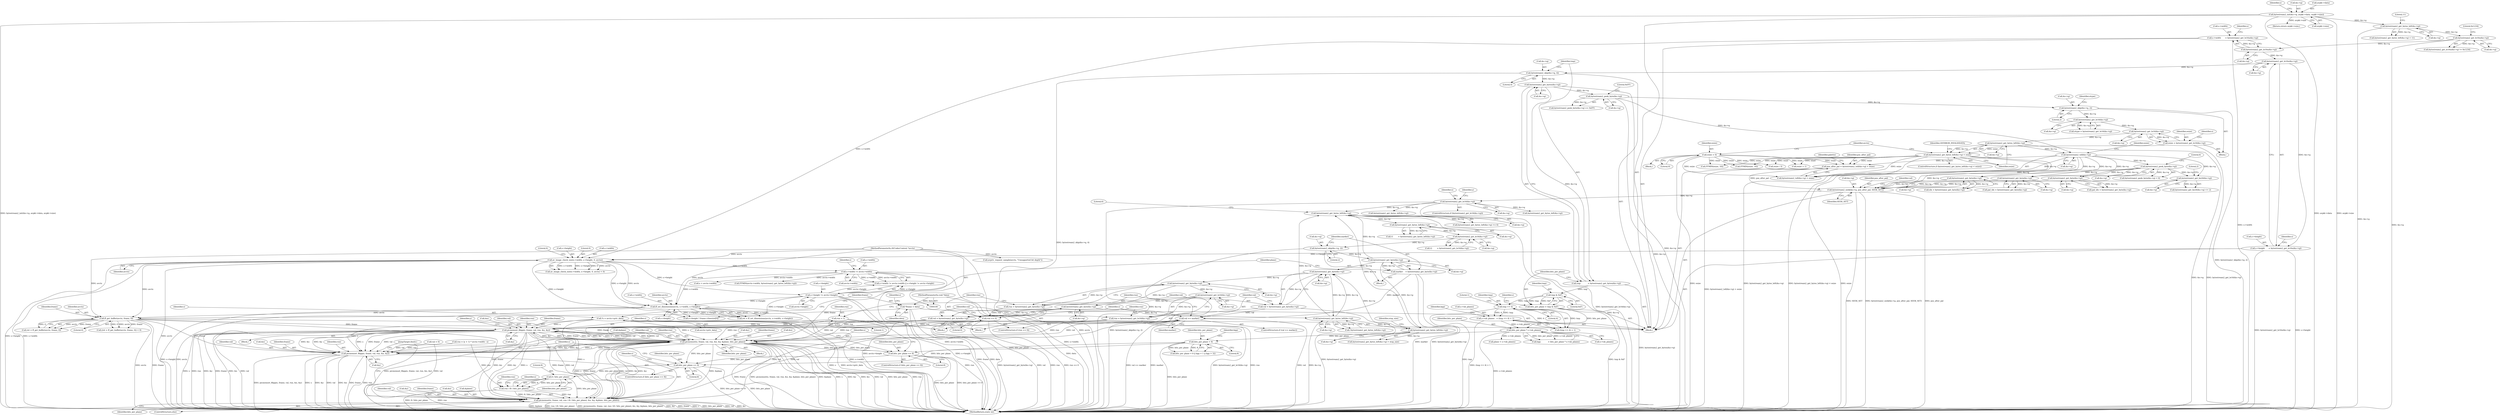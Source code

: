 digraph "0_FFmpeg_8c2ea3030af7b40a3c4275696fb5c76cdb80950a@API" {
"1000792" [label="(Call,picmemset_8bpp(s, frame, val, run, &x, &y))"];
"1000107" [label="(Call,*s = avctx->priv_data)"];
"1000808" [label="(Call,picmemset(s, frame, val, run, &x, &y, &plane, bits_per_plane))"];
"1000792" [label="(Call,picmemset_8bpp(s, frame, val, run, &x, &y))"];
"1000348" [label="(Call,ff_get_buffer(avctx, frame, 0))"];
"1000330" [label="(Call,ff_set_dimensions(avctx, s->width, s->height))"];
"1000298" [label="(Call,av_image_check_size(s->width, s->height, 0, avctx))"];
"1000161" [label="(Call,s->width       = bytestream2_get_le16u(&s->g))"];
"1000165" [label="(Call,bytestream2_get_le16u(&s->g))"];
"1000153" [label="(Call,bytestream2_get_le16u(&s->g))"];
"1000143" [label="(Call,bytestream2_get_bytes_left(&s->g))"];
"1000130" [label="(Call,bytestream2_init(&s->g, avpkt->data, avpkt->size))"];
"1000170" [label="(Call,s->height      = bytestream2_get_le16u(&s->g))"];
"1000174" [label="(Call,bytestream2_get_le16u(&s->g))"];
"1000101" [label="(MethodParameterIn,AVCodecContext *avctx)"];
"1000313" [label="(Call,s->width != avctx->width)"];
"1000320" [label="(Call,s->height != avctx->height)"];
"1000113" [label="(Call,*frame = data)"];
"1000102" [label="(MethodParameterIn,void *data)"];
"1000750" [label="(Call,val == marker)"];
"1000742" [label="(Call,val = bytestream2_get_byte(&s->g))"];
"1000744" [label="(Call,bytestream2_get_byte(&s->g))"];
"1000781" [label="(Call,bytestream2_get_bytes_left(&s->g))"];
"1000774" [label="(Call,bytestream2_get_byte(&s->g))"];
"1000756" [label="(Call,bytestream2_get_byte(&s->g))"];
"1000767" [label="(Call,bytestream2_get_le16(&s->g))"];
"1000718" [label="(Call,bytestream2_get_byte(&s->g))"];
"1000710" [label="(Call,bytestream2_skip(&s->g, 2))"];
"1000698" [label="(Call,bytestream2_get_le16(&s->g))"];
"1000691" [label="(Call,bytestream2_get_bytes_left(&s->g))"];
"1000678" [label="(Call,bytestream2_get_bytes_left(&s->g))"];
"1000664" [label="(Call,bytestream2_get_le16(&s->g))"];
"1000646" [label="(Call,bytestream2_seek(&s->g, pos_after_pal, SEEK_SET))"];
"1000471" [label="(Call,bytestream2_get_byte(&s->g))"];
"1000409" [label="(Call,bytestream2_peek_byte(&s->g))"];
"1000384" [label="(Call,bytestream2_tell(&s->g))"];
"1000274" [label="(Call,bytestream2_get_bytes_left(&s->g))"];
"1000267" [label="(Call,bytestream2_get_le16(&s->g))"];
"1000260" [label="(Call,bytestream2_get_le16(&s->g))"];
"1000252" [label="(Call,bytestream2_skip(&s->g, 2))"];
"1000234" [label="(Call,bytestream2_peek_byte(&s->g))"];
"1000187" [label="(Call,bytestream2_get_byteu(&s->g))"];
"1000179" [label="(Call,bytestream2_skip(&s->g, 4))"];
"1000419" [label="(Call,bytestream2_get_byte(&s->g))"];
"1000555" [label="(Call,bytestream2_get_be24(&s->g))"];
"1000509" [label="(Call,bytestream2_get_byte(&s->g))"];
"1000381" [label="(Call,pos_after_pal = bytestream2_tell(&s->g) + esize)"];
"1000288" [label="(Call,esize = 0)"];
"1000273" [label="(Call,bytestream2_get_bytes_left(&s->g) < esize)"];
"1000265" [label="(Call,esize = bytestream2_get_le16(&s->g))"];
"1000731" [label="(Call,bytestream2_get_bytes_left(&s->g))"];
"1000716" [label="(Call,marker    = bytestream2_get_byte(&s->g))"];
"1000772" [label="(Call,val = bytestream2_get_byte(&s->g))"];
"1000739" [label="(Call,run = 1)"];
"1000765" [label="(Call,run = bytestream2_get_le16(&s->g))"];
"1000762" [label="(Call,run == 0)"];
"1000754" [label="(Call,run = bytestream2_get_byte(&s->g))"];
"1000788" [label="(Call,bits_per_plane == 8)"];
"1000215" [label="(Call,bits_per_plane > 8)"];
"1000208" [label="(Call,bits_per_plane * s->nb_planes)"];
"1000192" [label="(Call,bits_per_plane = tmp & 0xF)"];
"1000194" [label="(Call,tmp & 0xF)"];
"1000185" [label="(Call,tmp            = bytestream2_get_byteu(&s->g))"];
"1000197" [label="(Call,s->nb_planes   = (tmp >> 4) + 1)"];
"1000202" [label="(Call,tmp >> 4)"];
"1000840" [label="(Call,bits_per_plane == 8)"];
"1000859" [label="(Call,8 / bits_per_plane)"];
"1000857" [label="(Call,run / (8 / bits_per_plane))"];
"1000853" [label="(Call,picmemset(s, frame, val, run / (8 / bits_per_plane), &x, &y, &plane, bits_per_plane))"];
"1000843" [label="(Call,picmemset_8bpp(s, frame, val, run, &x, &y))"];
"1000679" [label="(Call,&s->g)"];
"1000146" [label="(Identifier,s)"];
"1000784" [label="(Identifier,s)"];
"1000652" [label="(Identifier,SEEK_SET)"];
"1000868" [label="(Identifier,bits_per_plane)"];
"1000752" [label="(Identifier,marker)"];
"1000743" [label="(Identifier,val)"];
"1000332" [label="(Call,s->width)"];
"1000417" [label="(Call,idx = bytestream2_get_byte(&s->g))"];
"1000927" [label="(Return,return avpkt->size;)"];
"1000207" [label="(Identifier,bpp)"];
"1000689" [label="(Call,t1        = bytestream2_get_bytes_left(&s->g))"];
"1000193" [label="(Identifier,bits_per_plane)"];
"1000186" [label="(Identifier,tmp)"];
"1000751" [label="(Identifier,val)"];
"1000335" [label="(Call,s->height)"];
"1000265" [label="(Call,esize = bytestream2_get_le16(&s->g))"];
"1000839" [label="(ControlStructure,if (bits_per_plane == 8))"];
"1000419" [label="(Call,bytestream2_get_byte(&s->g))"];
"1000170" [label="(Call,s->height      = bytestream2_get_le16u(&s->g))"];
"1000647" [label="(Call,&s->g)"];
"1000330" [label="(Call,ff_set_dimensions(avctx, s->width, s->height))"];
"1000234" [label="(Call,bytestream2_peek_byte(&s->g))"];
"1000258" [label="(Call,etype = bytestream2_get_le16(&s->g))"];
"1000861" [label="(Identifier,bits_per_plane)"];
"1000382" [label="(Identifier,pos_after_pal)"];
"1000764" [label="(Literal,0)"];
"1000860" [label="(Literal,8)"];
"1000756" [label="(Call,bytestream2_get_byte(&s->g))"];
"1000346" [label="(Call,ret = ff_get_buffer(avctx, frame, 0))"];
"1000166" [label="(Call,&s->g)"];
"1000331" [label="(Identifier,avctx)"];
"1000854" [label="(Identifier,s)"];
"1000757" [label="(Call,&s->g)"];
"1000420" [label="(Call,&s->g)"];
"1000797" [label="(Call,&x)"];
"1000194" [label="(Call,tmp & 0xF)"];
"1000821" [label="(Call,x < avctx->width)"];
"1000410" [label="(Call,&s->g)"];
"1000281" [label="(Identifier,AVERROR_INVALIDDATA)"];
"1000736" [label="(Identifier,stop_size)"];
"1000856" [label="(Identifier,val)"];
"1000848" [label="(Call,&x)"];
"1000782" [label="(Call,&s->g)"];
"1000362" [label="(Call,s->height * frame->linesize[0])"];
"1000188" [label="(Call,&s->g)"];
"1000158" [label="(Literal,0x1234)"];
"1000651" [label="(Identifier,pos_after_pal)"];
"1000753" [label="(Block,)"];
"1000351" [label="(Literal,0)"];
"1000102" [label="(MethodParameterIn,void *data)"];
"1000718" [label="(Call,bytestream2_get_byte(&s->g))"];
"1000790" [label="(Literal,8)"];
"1000819" [label="(Identifier,bits_per_plane)"];
"1000664" [label="(Call,bytestream2_get_le16(&s->g))"];
"1000719" [label="(Call,&s->g)"];
"1000179" [label="(Call,bytestream2_skip(&s->g, 4))"];
"1000251" [label="(Block,)"];
"1000741" [label="(Literal,1)"];
"1000853" [label="(Call,picmemset(s, frame, val, run / (8 / bits_per_plane), &x, &y, &plane, bits_per_plane))"];
"1000279" [label="(Identifier,esize)"];
"1000739" [label="(Call,run = 1)"];
"1000260" [label="(Call,bytestream2_get_le16(&s->g))"];
"1000154" [label="(Call,&s->g)"];
"1000133" [label="(Identifier,s)"];
"1000654" [label="(Identifier,val)"];
"1000202" [label="(Call,tmp >> 4)"];
"1000201" [label="(Call,(tmp >> 4) + 1)"];
"1000493" [label="(Call,FFMIN(esize, 16))"];
"1000715" [label="(Literal,2)"];
"1000789" [label="(Identifier,bits_per_plane)"];
"1000130" [label="(Call,bytestream2_init(&s->g, avpkt->data, avpkt->size))"];
"1000560" [label="(Literal,2)"];
"1000554" [label="(Call,bytestream2_get_be24(&s->g) << 2)"];
"1000283" [label="(Block,)"];
"1000192" [label="(Call,bits_per_plane = tmp & 0xF)"];
"1000472" [label="(Call,&s->g)"];
"1000277" [label="(Identifier,s)"];
"1000455" [label="(Call,FFMIN(esize, 16))"];
"1000683" [label="(Literal,6)"];
"1000322" [label="(Identifier,s)"];
"1000864" [label="(Call,&y)"];
"1000767" [label="(Call,bytestream2_get_le16(&s->g))"];
"1000859" [label="(Call,8 / bits_per_plane)"];
"1000671" [label="(Identifier,x)"];
"1000773" [label="(Identifier,val)"];
"1000383" [label="(Call,bytestream2_tell(&s->g) + esize)"];
"1000780" [label="(Call,!bytestream2_get_bytes_left(&s->g))"];
"1000175" [label="(Call,&s->g)"];
"1000761" [label="(ControlStructure,if (run == 0))"];
"1000745" [label="(Call,&s->g)"];
"1000206" [label="(Call,bpp            = bits_per_plane * s->nb_planes)"];
"1000305" [label="(Literal,0)"];
"1000852" [label="(ControlStructure,else)"];
"1000750" [label="(Call,val == marker)"];
"1000754" [label="(Call,run = bytestream2_get_byte(&s->g))"];
"1000646" [label="(Call,bytestream2_seek(&s->g, pos_after_pal, SEEK_SET))"];
"1000215" [label="(Call,bits_per_plane > 8)"];
"1000226" [label="(Call,avpriv_request_sample(avctx, \"Unsupported bit depth\"))"];
"1000813" [label="(Call,&x)"];
"1000840" [label="(Call,bits_per_plane == 8)"];
"1000775" [label="(Call,&s->g)"];
"1000273" [label="(Call,bytestream2_get_bytes_left(&s->g) < esize)"];
"1000261" [label="(Call,&s->g)"];
"1000297" [label="(Call,av_image_check_size(s->width, s->height, 0, avctx) < 0)"];
"1000844" [label="(Identifier,s)"];
"1000828" [label="(Call,run = (y + 1) * avctx->width - x)"];
"1000692" [label="(Call,&s->g)"];
"1000793" [label="(Identifier,s)"];
"1000312" [label="(Call,s->width != avctx->width || s->height != avctx->height)"];
"1000253" [label="(Call,&s->g)"];
"1000536" [label="(Call,esize / 3)"];
"1000138" [label="(Call,avpkt->size)"];
"1000252" [label="(Call,bytestream2_skip(&s->g, 2))"];
"1000795" [label="(Identifier,val)"];
"1000108" [label="(Identifier,s)"];
"1000196" [label="(Literal,0xF)"];
"1000109" [label="(Call,avctx->priv_data)"];
"1000677" [label="(Call,bytestream2_get_bytes_left(&s->g) >= 6)"];
"1000877" [label="(Call,bytestream2_get_bytes_left(&s->g))"];
"1000809" [label="(Identifier,s)"];
"1000711" [label="(Call,&s->g)"];
"1000349" [label="(Identifier,avctx)"];
"1000153" [label="(Call,bytestream2_get_le16u(&s->g))"];
"1000874" [label="(Identifier,y)"];
"1000107" [label="(Call,*s = avctx->priv_data)"];
"1000210" [label="(Call,s->nb_planes)"];
"1000182" [label="(Identifier,s)"];
"1000290" [label="(Literal,0)"];
"1000187" [label="(Call,bytestream2_get_byteu(&s->g))"];
"1000768" [label="(Call,&s->g)"];
"1000105" [label="(Block,)"];
"1000731" [label="(Call,bytestream2_get_bytes_left(&s->g))"];
"1000113" [label="(Call,*frame = data)"];
"1000469" [label="(Call,pal_idx = bytestream2_get_byte(&s->g))"];
"1000131" [label="(Call,&s->g)"];
"1000414" [label="(Literal,6)"];
"1000302" [label="(Call,s->height)"];
"1000172" [label="(Identifier,s)"];
"1000185" [label="(Call,tmp            = bytestream2_get_byteu(&s->g))"];
"1000165" [label="(Call,bytestream2_get_le16u(&s->g))"];
"1000665" [label="(Call,&s->g)"];
"1000555" [label="(Call,bytestream2_get_be24(&s->g))"];
"1000209" [label="(Identifier,bits_per_plane)"];
"1000842" [label="(Literal,8)"];
"1000796" [label="(Identifier,run)"];
"1000161" [label="(Call,s->width       = bytestream2_get_le16u(&s->g))"];
"1000235" [label="(Call,&s->g)"];
"1000730" [label="(Call,bytestream2_get_bytes_left(&s->g) > stop_size)"];
"1000350" [label="(Identifier,frame)"];
"1000257" [label="(Literal,2)"];
"1000684" [label="(Block,)"];
"1000850" [label="(Call,&y)"];
"1000763" [label="(Identifier,run)"];
"1000817" [label="(Call,&plane)"];
"1000199" [label="(Identifier,s)"];
"1000408" [label="(Call,bytestream2_peek_byte(&s->g) < 6)"];
"1000907" [label="(Call,bytestream2_get_bytes_left(&s->g))"];
"1000858" [label="(Identifier,run)"];
"1000204" [label="(Literal,4)"];
"1000841" [label="(Identifier,bits_per_plane)"];
"1000144" [label="(Call,&s->g)"];
"1000162" [label="(Call,s->width)"];
"1000737" [label="(Block,)"];
"1000143" [label="(Call,bytestream2_get_bytes_left(&s->g))"];
"1000845" [label="(Identifier,frame)"];
"1000381" [label="(Call,pos_after_pal = bytestream2_tell(&s->g) + esize)"];
"1000293" [label="(Identifier,avctx)"];
"1000509" [label="(Call,bytestream2_get_byte(&s->g))"];
"1000507" [label="(Call,pal_idx = bytestream2_get_byte(&s->g))"];
"1000855" [label="(Identifier,frame)"];
"1000184" [label="(Literal,4)"];
"1000862" [label="(Call,&x)"];
"1000214" [label="(Call,bits_per_plane > 8 || bpp < 1 || bpp > 32)"];
"1000772" [label="(Call,val = bytestream2_get_byte(&s->g))"];
"1000903" [label="(Call,FFMIN(avctx->width, bytestream2_get_bytes_left(&s->g)))"];
"1000195" [label="(Identifier,tmp)"];
"1000314" [label="(Call,s->width)"];
"1000174" [label="(Call,bytestream2_get_le16u(&s->g))"];
"1000765" [label="(Call,run = bytestream2_get_le16(&s->g))"];
"1000740" [label="(Identifier,run)"];
"1000208" [label="(Call,bits_per_plane * s->nb_planes)"];
"1000843" [label="(Call,picmemset_8bpp(s, frame, val, run, &x, &y))"];
"1000324" [label="(Call,avctx->height)"];
"1000725" [label="(Call,plane < s->nb_planes)"];
"1000857" [label="(Call,run / (8 / bits_per_plane))"];
"1000710" [label="(Call,bytestream2_skip(&s->g, 2))"];
"1000267" [label="(Call,bytestream2_get_le16(&s->g))"];
"1000847" [label="(Identifier,run)"];
"1000799" [label="(Call,&y)"];
"1000298" [label="(Call,av_image_check_size(s->width, s->height, 0, avctx))"];
"1000171" [label="(Call,s->height)"];
"1000792" [label="(Call,picmemset_8bpp(s, frame, val, run, &x, &y))"];
"1000274" [label="(Call,bytestream2_get_bytes_left(&s->g))"];
"1000101" [label="(MethodParameterIn,AVCodecContext *avctx)"];
"1000716" [label="(Call,marker    = bytestream2_get_byte(&s->g))"];
"1000239" [label="(Literal,0xFF)"];
"1000272" [label="(ControlStructure,if (bytestream2_get_bytes_left(&s->g) < esize))"];
"1000216" [label="(Identifier,bits_per_plane)"];
"1000744" [label="(Call,bytestream2_get_byte(&s->g))"];
"1000755" [label="(Identifier,run)"];
"1000313" [label="(Call,s->width != avctx->width)"];
"1000811" [label="(Identifier,val)"];
"1000808" [label="(Call,picmemset(s, frame, val, run, &x, &y, &plane, bits_per_plane))"];
"1000266" [label="(Identifier,esize)"];
"1000699" [label="(Call,&s->g)"];
"1000749" [label="(ControlStructure,if (val == marker))"];
"1000389" [label="(Identifier,esize)"];
"1000268" [label="(Call,&s->g)"];
"1000863" [label="(Identifier,x)"];
"1000203" [label="(Identifier,tmp)"];
"1000922" [label="(JumpTarget,finish:)"];
"1000698" [label="(Call,bytestream2_get_le16(&s->g))"];
"1000142" [label="(Call,bytestream2_get_bytes_left(&s->g) < 11)"];
"1000317" [label="(Call,avctx->width)"];
"1000762" [label="(Call,run == 0)"];
"1000812" [label="(Identifier,run)"];
"1000348" [label="(Call,ff_get_buffer(avctx, frame, 0))"];
"1000794" [label="(Identifier,frame)"];
"1000115" [label="(Identifier,data)"];
"1000233" [label="(Call,bytestream2_peek_byte(&s->g) == 0xFF)"];
"1000510" [label="(Call,&s->g)"];
"1000787" [label="(ControlStructure,if (bits_per_plane == 8))"];
"1000846" [label="(Identifier,val)"];
"1000803" [label="(Identifier,y)"];
"1000320" [label="(Call,s->height != avctx->height)"];
"1000691" [label="(Call,bytestream2_get_bytes_left(&s->g))"];
"1000306" [label="(Identifier,avctx)"];
"1000197" [label="(Call,s->nb_planes   = (tmp >> 4) + 1)"];
"1000781" [label="(Call,bytestream2_get_bytes_left(&s->g))"];
"1000385" [label="(Call,&s->g)"];
"1000152" [label="(Call,bytestream2_get_le16u(&s->g) != 0x1234)"];
"1000114" [label="(Identifier,frame)"];
"1000275" [label="(Call,&s->g)"];
"1000299" [label="(Call,s->width)"];
"1000391" [label="(Identifier,palette)"];
"1000180" [label="(Call,&s->g)"];
"1000288" [label="(Call,esize = 0)"];
"1000205" [label="(Literal,1)"];
"1000321" [label="(Call,s->height)"];
"1000742" [label="(Call,val = bytestream2_get_byte(&s->g))"];
"1000148" [label="(Literal,11)"];
"1000663" [label="(ControlStructure,if (bytestream2_get_le16(&s->g)))"];
"1000198" [label="(Call,s->nb_planes)"];
"1000135" [label="(Call,avpkt->data)"];
"1000384" [label="(Call,bytestream2_tell(&s->g))"];
"1000289" [label="(Identifier,esize)"];
"1000405" [label="(Call,esize > 1)"];
"1000653" [label="(Call,val = 0)"];
"1000220" [label="(Identifier,bpp)"];
"1000259" [label="(Identifier,etype)"];
"1000815" [label="(Call,&y)"];
"1000717" [label="(Identifier,marker)"];
"1000866" [label="(Call,&plane)"];
"1000307" [label="(Literal,0)"];
"1000328" [label="(Call,ret = ff_set_dimensions(avctx, s->width, s->height))"];
"1000774" [label="(Call,bytestream2_get_byte(&s->g))"];
"1000788" [label="(Call,bits_per_plane == 8)"];
"1000732" [label="(Call,&s->g)"];
"1000931" [label="(MethodReturn,static int)"];
"1000807" [label="(Block,)"];
"1000471" [label="(Call,bytestream2_get_byte(&s->g))"];
"1000726" [label="(Identifier,plane)"];
"1000678" [label="(Call,bytestream2_get_bytes_left(&s->g))"];
"1000696" [label="(Call,t2        = bytestream2_get_le16(&s->g))"];
"1000791" [label="(Block,)"];
"1000810" [label="(Identifier,frame)"];
"1000409" [label="(Call,bytestream2_peek_byte(&s->g))"];
"1000345" [label="(Call,(ret = ff_get_buffer(avctx, frame, 0)) < 0)"];
"1000556" [label="(Call,&s->g)"];
"1000217" [label="(Literal,8)"];
"1000766" [label="(Identifier,run)"];
"1000792" -> "1000791"  [label="AST: "];
"1000792" -> "1000799"  [label="CFG: "];
"1000793" -> "1000792"  [label="AST: "];
"1000794" -> "1000792"  [label="AST: "];
"1000795" -> "1000792"  [label="AST: "];
"1000796" -> "1000792"  [label="AST: "];
"1000797" -> "1000792"  [label="AST: "];
"1000799" -> "1000792"  [label="AST: "];
"1000803" -> "1000792"  [label="CFG: "];
"1000792" -> "1000931"  [label="DDG: picmemset_8bpp(s, frame, val, run, &x, &y)"];
"1000792" -> "1000931"  [label="DDG: run"];
"1000792" -> "1000931"  [label="DDG: s"];
"1000792" -> "1000931"  [label="DDG: val"];
"1000792" -> "1000931"  [label="DDG: &y"];
"1000792" -> "1000931"  [label="DDG: frame"];
"1000792" -> "1000931"  [label="DDG: &x"];
"1000107" -> "1000792"  [label="DDG: s"];
"1000808" -> "1000792"  [label="DDG: s"];
"1000808" -> "1000792"  [label="DDG: frame"];
"1000808" -> "1000792"  [label="DDG: &x"];
"1000808" -> "1000792"  [label="DDG: &y"];
"1000348" -> "1000792"  [label="DDG: frame"];
"1000750" -> "1000792"  [label="DDG: val"];
"1000772" -> "1000792"  [label="DDG: val"];
"1000739" -> "1000792"  [label="DDG: run"];
"1000765" -> "1000792"  [label="DDG: run"];
"1000762" -> "1000792"  [label="DDG: run"];
"1000792" -> "1000808"  [label="DDG: s"];
"1000792" -> "1000808"  [label="DDG: frame"];
"1000792" -> "1000808"  [label="DDG: &x"];
"1000792" -> "1000808"  [label="DDG: &y"];
"1000792" -> "1000843"  [label="DDG: s"];
"1000792" -> "1000843"  [label="DDG: frame"];
"1000792" -> "1000843"  [label="DDG: val"];
"1000792" -> "1000843"  [label="DDG: &x"];
"1000792" -> "1000843"  [label="DDG: &y"];
"1000792" -> "1000853"  [label="DDG: s"];
"1000792" -> "1000853"  [label="DDG: frame"];
"1000792" -> "1000853"  [label="DDG: val"];
"1000792" -> "1000853"  [label="DDG: &x"];
"1000792" -> "1000853"  [label="DDG: &y"];
"1000107" -> "1000105"  [label="AST: "];
"1000107" -> "1000109"  [label="CFG: "];
"1000108" -> "1000107"  [label="AST: "];
"1000109" -> "1000107"  [label="AST: "];
"1000114" -> "1000107"  [label="CFG: "];
"1000107" -> "1000931"  [label="DDG: s"];
"1000107" -> "1000931"  [label="DDG: avctx->priv_data"];
"1000107" -> "1000808"  [label="DDG: s"];
"1000107" -> "1000843"  [label="DDG: s"];
"1000107" -> "1000853"  [label="DDG: s"];
"1000808" -> "1000807"  [label="AST: "];
"1000808" -> "1000819"  [label="CFG: "];
"1000809" -> "1000808"  [label="AST: "];
"1000810" -> "1000808"  [label="AST: "];
"1000811" -> "1000808"  [label="AST: "];
"1000812" -> "1000808"  [label="AST: "];
"1000813" -> "1000808"  [label="AST: "];
"1000815" -> "1000808"  [label="AST: "];
"1000817" -> "1000808"  [label="AST: "];
"1000819" -> "1000808"  [label="AST: "];
"1000726" -> "1000808"  [label="CFG: "];
"1000808" -> "1000931"  [label="DDG: frame"];
"1000808" -> "1000931"  [label="DDG: picmemset(s, frame, val, run, &x, &y, &plane, bits_per_plane)"];
"1000808" -> "1000931"  [label="DDG: &plane"];
"1000808" -> "1000931"  [label="DDG: s"];
"1000808" -> "1000931"  [label="DDG: &y"];
"1000808" -> "1000931"  [label="DDG: &x"];
"1000808" -> "1000931"  [label="DDG: val"];
"1000808" -> "1000931"  [label="DDG: bits_per_plane"];
"1000808" -> "1000931"  [label="DDG: run"];
"1000808" -> "1000788"  [label="DDG: bits_per_plane"];
"1000348" -> "1000808"  [label="DDG: frame"];
"1000750" -> "1000808"  [label="DDG: val"];
"1000772" -> "1000808"  [label="DDG: val"];
"1000739" -> "1000808"  [label="DDG: run"];
"1000765" -> "1000808"  [label="DDG: run"];
"1000762" -> "1000808"  [label="DDG: run"];
"1000788" -> "1000808"  [label="DDG: bits_per_plane"];
"1000808" -> "1000840"  [label="DDG: bits_per_plane"];
"1000808" -> "1000843"  [label="DDG: s"];
"1000808" -> "1000843"  [label="DDG: frame"];
"1000808" -> "1000843"  [label="DDG: val"];
"1000808" -> "1000843"  [label="DDG: &x"];
"1000808" -> "1000843"  [label="DDG: &y"];
"1000808" -> "1000853"  [label="DDG: s"];
"1000808" -> "1000853"  [label="DDG: frame"];
"1000808" -> "1000853"  [label="DDG: val"];
"1000808" -> "1000853"  [label="DDG: &x"];
"1000808" -> "1000853"  [label="DDG: &y"];
"1000808" -> "1000853"  [label="DDG: &plane"];
"1000348" -> "1000346"  [label="AST: "];
"1000348" -> "1000351"  [label="CFG: "];
"1000349" -> "1000348"  [label="AST: "];
"1000350" -> "1000348"  [label="AST: "];
"1000351" -> "1000348"  [label="AST: "];
"1000346" -> "1000348"  [label="CFG: "];
"1000348" -> "1000931"  [label="DDG: avctx"];
"1000348" -> "1000931"  [label="DDG: frame"];
"1000348" -> "1000345"  [label="DDG: avctx"];
"1000348" -> "1000345"  [label="DDG: frame"];
"1000348" -> "1000345"  [label="DDG: 0"];
"1000348" -> "1000346"  [label="DDG: avctx"];
"1000348" -> "1000346"  [label="DDG: frame"];
"1000348" -> "1000346"  [label="DDG: 0"];
"1000330" -> "1000348"  [label="DDG: avctx"];
"1000298" -> "1000348"  [label="DDG: avctx"];
"1000101" -> "1000348"  [label="DDG: avctx"];
"1000113" -> "1000348"  [label="DDG: frame"];
"1000348" -> "1000843"  [label="DDG: frame"];
"1000348" -> "1000853"  [label="DDG: frame"];
"1000330" -> "1000328"  [label="AST: "];
"1000330" -> "1000335"  [label="CFG: "];
"1000331" -> "1000330"  [label="AST: "];
"1000332" -> "1000330"  [label="AST: "];
"1000335" -> "1000330"  [label="AST: "];
"1000328" -> "1000330"  [label="CFG: "];
"1000330" -> "1000931"  [label="DDG: avctx"];
"1000330" -> "1000931"  [label="DDG: s->width"];
"1000330" -> "1000931"  [label="DDG: s->height"];
"1000330" -> "1000328"  [label="DDG: avctx"];
"1000330" -> "1000328"  [label="DDG: s->width"];
"1000330" -> "1000328"  [label="DDG: s->height"];
"1000298" -> "1000330"  [label="DDG: avctx"];
"1000298" -> "1000330"  [label="DDG: s->height"];
"1000101" -> "1000330"  [label="DDG: avctx"];
"1000313" -> "1000330"  [label="DDG: s->width"];
"1000320" -> "1000330"  [label="DDG: s->height"];
"1000330" -> "1000362"  [label="DDG: s->height"];
"1000298" -> "1000297"  [label="AST: "];
"1000298" -> "1000306"  [label="CFG: "];
"1000299" -> "1000298"  [label="AST: "];
"1000302" -> "1000298"  [label="AST: "];
"1000305" -> "1000298"  [label="AST: "];
"1000306" -> "1000298"  [label="AST: "];
"1000307" -> "1000298"  [label="CFG: "];
"1000298" -> "1000931"  [label="DDG: s->width"];
"1000298" -> "1000931"  [label="DDG: avctx"];
"1000298" -> "1000931"  [label="DDG: s->height"];
"1000298" -> "1000297"  [label="DDG: s->width"];
"1000298" -> "1000297"  [label="DDG: s->height"];
"1000298" -> "1000297"  [label="DDG: 0"];
"1000298" -> "1000297"  [label="DDG: avctx"];
"1000161" -> "1000298"  [label="DDG: s->width"];
"1000170" -> "1000298"  [label="DDG: s->height"];
"1000101" -> "1000298"  [label="DDG: avctx"];
"1000298" -> "1000313"  [label="DDG: s->width"];
"1000298" -> "1000320"  [label="DDG: s->height"];
"1000298" -> "1000362"  [label="DDG: s->height"];
"1000161" -> "1000105"  [label="AST: "];
"1000161" -> "1000165"  [label="CFG: "];
"1000162" -> "1000161"  [label="AST: "];
"1000165" -> "1000161"  [label="AST: "];
"1000172" -> "1000161"  [label="CFG: "];
"1000161" -> "1000931"  [label="DDG: s->width"];
"1000165" -> "1000161"  [label="DDG: &s->g"];
"1000165" -> "1000166"  [label="CFG: "];
"1000166" -> "1000165"  [label="AST: "];
"1000153" -> "1000165"  [label="DDG: &s->g"];
"1000165" -> "1000174"  [label="DDG: &s->g"];
"1000153" -> "1000152"  [label="AST: "];
"1000153" -> "1000154"  [label="CFG: "];
"1000154" -> "1000153"  [label="AST: "];
"1000158" -> "1000153"  [label="CFG: "];
"1000153" -> "1000931"  [label="DDG: &s->g"];
"1000153" -> "1000152"  [label="DDG: &s->g"];
"1000143" -> "1000153"  [label="DDG: &s->g"];
"1000143" -> "1000142"  [label="AST: "];
"1000143" -> "1000144"  [label="CFG: "];
"1000144" -> "1000143"  [label="AST: "];
"1000148" -> "1000143"  [label="CFG: "];
"1000143" -> "1000931"  [label="DDG: &s->g"];
"1000143" -> "1000142"  [label="DDG: &s->g"];
"1000130" -> "1000143"  [label="DDG: &s->g"];
"1000130" -> "1000105"  [label="AST: "];
"1000130" -> "1000138"  [label="CFG: "];
"1000131" -> "1000130"  [label="AST: "];
"1000135" -> "1000130"  [label="AST: "];
"1000138" -> "1000130"  [label="AST: "];
"1000146" -> "1000130"  [label="CFG: "];
"1000130" -> "1000931"  [label="DDG: bytestream2_init(&s->g, avpkt->data, avpkt->size)"];
"1000130" -> "1000931"  [label="DDG: avpkt->data"];
"1000130" -> "1000931"  [label="DDG: avpkt->size"];
"1000130" -> "1000927"  [label="DDG: avpkt->size"];
"1000170" -> "1000105"  [label="AST: "];
"1000170" -> "1000174"  [label="CFG: "];
"1000171" -> "1000170"  [label="AST: "];
"1000174" -> "1000170"  [label="AST: "];
"1000182" -> "1000170"  [label="CFG: "];
"1000170" -> "1000931"  [label="DDG: s->height"];
"1000170" -> "1000931"  [label="DDG: bytestream2_get_le16u(&s->g)"];
"1000174" -> "1000170"  [label="DDG: &s->g"];
"1000174" -> "1000175"  [label="CFG: "];
"1000175" -> "1000174"  [label="AST: "];
"1000174" -> "1000179"  [label="DDG: &s->g"];
"1000101" -> "1000100"  [label="AST: "];
"1000101" -> "1000931"  [label="DDG: avctx"];
"1000101" -> "1000226"  [label="DDG: avctx"];
"1000313" -> "1000312"  [label="AST: "];
"1000313" -> "1000317"  [label="CFG: "];
"1000314" -> "1000313"  [label="AST: "];
"1000317" -> "1000313"  [label="AST: "];
"1000322" -> "1000313"  [label="CFG: "];
"1000312" -> "1000313"  [label="CFG: "];
"1000313" -> "1000931"  [label="DDG: s->width"];
"1000313" -> "1000931"  [label="DDG: avctx->width"];
"1000313" -> "1000312"  [label="DDG: s->width"];
"1000313" -> "1000312"  [label="DDG: avctx->width"];
"1000313" -> "1000821"  [label="DDG: avctx->width"];
"1000313" -> "1000903"  [label="DDG: avctx->width"];
"1000320" -> "1000312"  [label="AST: "];
"1000320" -> "1000324"  [label="CFG: "];
"1000321" -> "1000320"  [label="AST: "];
"1000324" -> "1000320"  [label="AST: "];
"1000312" -> "1000320"  [label="CFG: "];
"1000320" -> "1000931"  [label="DDG: avctx->height"];
"1000320" -> "1000931"  [label="DDG: s->height"];
"1000320" -> "1000312"  [label="DDG: s->height"];
"1000320" -> "1000312"  [label="DDG: avctx->height"];
"1000320" -> "1000362"  [label="DDG: s->height"];
"1000113" -> "1000105"  [label="AST: "];
"1000113" -> "1000115"  [label="CFG: "];
"1000114" -> "1000113"  [label="AST: "];
"1000115" -> "1000113"  [label="AST: "];
"1000133" -> "1000113"  [label="CFG: "];
"1000113" -> "1000931"  [label="DDG: frame"];
"1000113" -> "1000931"  [label="DDG: data"];
"1000102" -> "1000113"  [label="DDG: data"];
"1000102" -> "1000100"  [label="AST: "];
"1000102" -> "1000931"  [label="DDG: data"];
"1000750" -> "1000749"  [label="AST: "];
"1000750" -> "1000752"  [label="CFG: "];
"1000751" -> "1000750"  [label="AST: "];
"1000752" -> "1000750"  [label="AST: "];
"1000755" -> "1000750"  [label="CFG: "];
"1000784" -> "1000750"  [label="CFG: "];
"1000750" -> "1000931"  [label="DDG: val"];
"1000750" -> "1000931"  [label="DDG: val == marker"];
"1000750" -> "1000931"  [label="DDG: marker"];
"1000742" -> "1000750"  [label="DDG: val"];
"1000716" -> "1000750"  [label="DDG: marker"];
"1000750" -> "1000843"  [label="DDG: val"];
"1000750" -> "1000853"  [label="DDG: val"];
"1000742" -> "1000737"  [label="AST: "];
"1000742" -> "1000744"  [label="CFG: "];
"1000743" -> "1000742"  [label="AST: "];
"1000744" -> "1000742"  [label="AST: "];
"1000751" -> "1000742"  [label="CFG: "];
"1000742" -> "1000931"  [label="DDG: bytestream2_get_byte(&s->g)"];
"1000744" -> "1000742"  [label="DDG: &s->g"];
"1000744" -> "1000745"  [label="CFG: "];
"1000745" -> "1000744"  [label="AST: "];
"1000781" -> "1000744"  [label="DDG: &s->g"];
"1000718" -> "1000744"  [label="DDG: &s->g"];
"1000731" -> "1000744"  [label="DDG: &s->g"];
"1000744" -> "1000756"  [label="DDG: &s->g"];
"1000744" -> "1000781"  [label="DDG: &s->g"];
"1000781" -> "1000780"  [label="AST: "];
"1000781" -> "1000782"  [label="CFG: "];
"1000782" -> "1000781"  [label="AST: "];
"1000780" -> "1000781"  [label="CFG: "];
"1000781" -> "1000931"  [label="DDG: &s->g"];
"1000781" -> "1000678"  [label="DDG: &s->g"];
"1000781" -> "1000731"  [label="DDG: &s->g"];
"1000781" -> "1000780"  [label="DDG: &s->g"];
"1000774" -> "1000781"  [label="DDG: &s->g"];
"1000774" -> "1000772"  [label="AST: "];
"1000774" -> "1000775"  [label="CFG: "];
"1000775" -> "1000774"  [label="AST: "];
"1000772" -> "1000774"  [label="CFG: "];
"1000774" -> "1000772"  [label="DDG: &s->g"];
"1000756" -> "1000774"  [label="DDG: &s->g"];
"1000767" -> "1000774"  [label="DDG: &s->g"];
"1000756" -> "1000754"  [label="AST: "];
"1000756" -> "1000757"  [label="CFG: "];
"1000757" -> "1000756"  [label="AST: "];
"1000754" -> "1000756"  [label="CFG: "];
"1000756" -> "1000754"  [label="DDG: &s->g"];
"1000756" -> "1000767"  [label="DDG: &s->g"];
"1000767" -> "1000765"  [label="AST: "];
"1000767" -> "1000768"  [label="CFG: "];
"1000768" -> "1000767"  [label="AST: "];
"1000765" -> "1000767"  [label="CFG: "];
"1000767" -> "1000765"  [label="DDG: &s->g"];
"1000718" -> "1000716"  [label="AST: "];
"1000718" -> "1000719"  [label="CFG: "];
"1000719" -> "1000718"  [label="AST: "];
"1000716" -> "1000718"  [label="CFG: "];
"1000718" -> "1000678"  [label="DDG: &s->g"];
"1000718" -> "1000716"  [label="DDG: &s->g"];
"1000710" -> "1000718"  [label="DDG: &s->g"];
"1000718" -> "1000731"  [label="DDG: &s->g"];
"1000710" -> "1000684"  [label="AST: "];
"1000710" -> "1000715"  [label="CFG: "];
"1000711" -> "1000710"  [label="AST: "];
"1000715" -> "1000710"  [label="AST: "];
"1000717" -> "1000710"  [label="CFG: "];
"1000710" -> "1000931"  [label="DDG: bytestream2_skip(&s->g, 2)"];
"1000698" -> "1000710"  [label="DDG: &s->g"];
"1000698" -> "1000696"  [label="AST: "];
"1000698" -> "1000699"  [label="CFG: "];
"1000699" -> "1000698"  [label="AST: "];
"1000696" -> "1000698"  [label="CFG: "];
"1000698" -> "1000696"  [label="DDG: &s->g"];
"1000691" -> "1000698"  [label="DDG: &s->g"];
"1000691" -> "1000689"  [label="AST: "];
"1000691" -> "1000692"  [label="CFG: "];
"1000692" -> "1000691"  [label="AST: "];
"1000689" -> "1000691"  [label="CFG: "];
"1000691" -> "1000689"  [label="DDG: &s->g"];
"1000678" -> "1000691"  [label="DDG: &s->g"];
"1000678" -> "1000677"  [label="AST: "];
"1000678" -> "1000679"  [label="CFG: "];
"1000679" -> "1000678"  [label="AST: "];
"1000683" -> "1000678"  [label="CFG: "];
"1000678" -> "1000931"  [label="DDG: &s->g"];
"1000678" -> "1000677"  [label="DDG: &s->g"];
"1000664" -> "1000678"  [label="DDG: &s->g"];
"1000731" -> "1000678"  [label="DDG: &s->g"];
"1000664" -> "1000663"  [label="AST: "];
"1000664" -> "1000665"  [label="CFG: "];
"1000665" -> "1000664"  [label="AST: "];
"1000671" -> "1000664"  [label="CFG: "];
"1000874" -> "1000664"  [label="CFG: "];
"1000664" -> "1000931"  [label="DDG: bytestream2_get_le16(&s->g)"];
"1000664" -> "1000931"  [label="DDG: &s->g"];
"1000646" -> "1000664"  [label="DDG: &s->g"];
"1000664" -> "1000877"  [label="DDG: &s->g"];
"1000664" -> "1000907"  [label="DDG: &s->g"];
"1000646" -> "1000105"  [label="AST: "];
"1000646" -> "1000652"  [label="CFG: "];
"1000647" -> "1000646"  [label="AST: "];
"1000651" -> "1000646"  [label="AST: "];
"1000652" -> "1000646"  [label="AST: "];
"1000654" -> "1000646"  [label="CFG: "];
"1000646" -> "1000931"  [label="DDG: bytestream2_seek(&s->g, pos_after_pal, SEEK_SET)"];
"1000646" -> "1000931"  [label="DDG: pos_after_pal"];
"1000646" -> "1000931"  [label="DDG: SEEK_SET"];
"1000471" -> "1000646"  [label="DDG: &s->g"];
"1000419" -> "1000646"  [label="DDG: &s->g"];
"1000555" -> "1000646"  [label="DDG: &s->g"];
"1000409" -> "1000646"  [label="DDG: &s->g"];
"1000509" -> "1000646"  [label="DDG: &s->g"];
"1000384" -> "1000646"  [label="DDG: &s->g"];
"1000381" -> "1000646"  [label="DDG: pos_after_pal"];
"1000471" -> "1000469"  [label="AST: "];
"1000471" -> "1000472"  [label="CFG: "];
"1000472" -> "1000471"  [label="AST: "];
"1000469" -> "1000471"  [label="CFG: "];
"1000471" -> "1000469"  [label="DDG: &s->g"];
"1000409" -> "1000471"  [label="DDG: &s->g"];
"1000384" -> "1000471"  [label="DDG: &s->g"];
"1000409" -> "1000408"  [label="AST: "];
"1000409" -> "1000410"  [label="CFG: "];
"1000410" -> "1000409"  [label="AST: "];
"1000414" -> "1000409"  [label="CFG: "];
"1000409" -> "1000408"  [label="DDG: &s->g"];
"1000384" -> "1000409"  [label="DDG: &s->g"];
"1000409" -> "1000419"  [label="DDG: &s->g"];
"1000409" -> "1000509"  [label="DDG: &s->g"];
"1000409" -> "1000555"  [label="DDG: &s->g"];
"1000384" -> "1000383"  [label="AST: "];
"1000384" -> "1000385"  [label="CFG: "];
"1000385" -> "1000384"  [label="AST: "];
"1000389" -> "1000384"  [label="CFG: "];
"1000384" -> "1000381"  [label="DDG: &s->g"];
"1000384" -> "1000383"  [label="DDG: &s->g"];
"1000274" -> "1000384"  [label="DDG: &s->g"];
"1000234" -> "1000384"  [label="DDG: &s->g"];
"1000384" -> "1000419"  [label="DDG: &s->g"];
"1000384" -> "1000509"  [label="DDG: &s->g"];
"1000384" -> "1000555"  [label="DDG: &s->g"];
"1000274" -> "1000273"  [label="AST: "];
"1000274" -> "1000275"  [label="CFG: "];
"1000275" -> "1000274"  [label="AST: "];
"1000279" -> "1000274"  [label="CFG: "];
"1000274" -> "1000931"  [label="DDG: &s->g"];
"1000274" -> "1000273"  [label="DDG: &s->g"];
"1000267" -> "1000274"  [label="DDG: &s->g"];
"1000267" -> "1000265"  [label="AST: "];
"1000267" -> "1000268"  [label="CFG: "];
"1000268" -> "1000267"  [label="AST: "];
"1000265" -> "1000267"  [label="CFG: "];
"1000267" -> "1000265"  [label="DDG: &s->g"];
"1000260" -> "1000267"  [label="DDG: &s->g"];
"1000260" -> "1000258"  [label="AST: "];
"1000260" -> "1000261"  [label="CFG: "];
"1000261" -> "1000260"  [label="AST: "];
"1000258" -> "1000260"  [label="CFG: "];
"1000260" -> "1000258"  [label="DDG: &s->g"];
"1000252" -> "1000260"  [label="DDG: &s->g"];
"1000252" -> "1000251"  [label="AST: "];
"1000252" -> "1000257"  [label="CFG: "];
"1000253" -> "1000252"  [label="AST: "];
"1000257" -> "1000252"  [label="AST: "];
"1000259" -> "1000252"  [label="CFG: "];
"1000252" -> "1000931"  [label="DDG: bytestream2_skip(&s->g, 2)"];
"1000234" -> "1000252"  [label="DDG: &s->g"];
"1000234" -> "1000233"  [label="AST: "];
"1000234" -> "1000235"  [label="CFG: "];
"1000235" -> "1000234"  [label="AST: "];
"1000239" -> "1000234"  [label="CFG: "];
"1000234" -> "1000931"  [label="DDG: &s->g"];
"1000234" -> "1000233"  [label="DDG: &s->g"];
"1000187" -> "1000234"  [label="DDG: &s->g"];
"1000187" -> "1000185"  [label="AST: "];
"1000187" -> "1000188"  [label="CFG: "];
"1000188" -> "1000187"  [label="AST: "];
"1000185" -> "1000187"  [label="CFG: "];
"1000187" -> "1000931"  [label="DDG: &s->g"];
"1000187" -> "1000185"  [label="DDG: &s->g"];
"1000179" -> "1000187"  [label="DDG: &s->g"];
"1000179" -> "1000105"  [label="AST: "];
"1000179" -> "1000184"  [label="CFG: "];
"1000180" -> "1000179"  [label="AST: "];
"1000184" -> "1000179"  [label="AST: "];
"1000186" -> "1000179"  [label="CFG: "];
"1000179" -> "1000931"  [label="DDG: bytestream2_skip(&s->g, 4)"];
"1000419" -> "1000417"  [label="AST: "];
"1000419" -> "1000420"  [label="CFG: "];
"1000420" -> "1000419"  [label="AST: "];
"1000417" -> "1000419"  [label="CFG: "];
"1000419" -> "1000417"  [label="DDG: &s->g"];
"1000555" -> "1000554"  [label="AST: "];
"1000555" -> "1000556"  [label="CFG: "];
"1000556" -> "1000555"  [label="AST: "];
"1000560" -> "1000555"  [label="CFG: "];
"1000555" -> "1000554"  [label="DDG: &s->g"];
"1000509" -> "1000507"  [label="AST: "];
"1000509" -> "1000510"  [label="CFG: "];
"1000510" -> "1000509"  [label="AST: "];
"1000507" -> "1000509"  [label="CFG: "];
"1000509" -> "1000507"  [label="DDG: &s->g"];
"1000381" -> "1000105"  [label="AST: "];
"1000381" -> "1000383"  [label="CFG: "];
"1000382" -> "1000381"  [label="AST: "];
"1000383" -> "1000381"  [label="AST: "];
"1000391" -> "1000381"  [label="CFG: "];
"1000381" -> "1000931"  [label="DDG: bytestream2_tell(&s->g) + esize"];
"1000288" -> "1000381"  [label="DDG: esize"];
"1000273" -> "1000381"  [label="DDG: esize"];
"1000288" -> "1000283"  [label="AST: "];
"1000288" -> "1000290"  [label="CFG: "];
"1000289" -> "1000288"  [label="AST: "];
"1000290" -> "1000288"  [label="AST: "];
"1000293" -> "1000288"  [label="CFG: "];
"1000288" -> "1000931"  [label="DDG: esize"];
"1000288" -> "1000383"  [label="DDG: esize"];
"1000288" -> "1000405"  [label="DDG: esize"];
"1000288" -> "1000455"  [label="DDG: esize"];
"1000288" -> "1000493"  [label="DDG: esize"];
"1000288" -> "1000536"  [label="DDG: esize"];
"1000273" -> "1000272"  [label="AST: "];
"1000273" -> "1000279"  [label="CFG: "];
"1000279" -> "1000273"  [label="AST: "];
"1000281" -> "1000273"  [label="CFG: "];
"1000293" -> "1000273"  [label="CFG: "];
"1000273" -> "1000931"  [label="DDG: bytestream2_get_bytes_left(&s->g)"];
"1000273" -> "1000931"  [label="DDG: bytestream2_get_bytes_left(&s->g) < esize"];
"1000273" -> "1000931"  [label="DDG: esize"];
"1000265" -> "1000273"  [label="DDG: esize"];
"1000273" -> "1000383"  [label="DDG: esize"];
"1000273" -> "1000405"  [label="DDG: esize"];
"1000273" -> "1000455"  [label="DDG: esize"];
"1000273" -> "1000493"  [label="DDG: esize"];
"1000273" -> "1000536"  [label="DDG: esize"];
"1000265" -> "1000251"  [label="AST: "];
"1000266" -> "1000265"  [label="AST: "];
"1000277" -> "1000265"  [label="CFG: "];
"1000265" -> "1000931"  [label="DDG: bytestream2_get_le16(&s->g)"];
"1000731" -> "1000730"  [label="AST: "];
"1000731" -> "1000732"  [label="CFG: "];
"1000732" -> "1000731"  [label="AST: "];
"1000736" -> "1000731"  [label="CFG: "];
"1000731" -> "1000730"  [label="DDG: &s->g"];
"1000716" -> "1000684"  [label="AST: "];
"1000717" -> "1000716"  [label="AST: "];
"1000726" -> "1000716"  [label="CFG: "];
"1000716" -> "1000931"  [label="DDG: marker"];
"1000716" -> "1000931"  [label="DDG: bytestream2_get_byte(&s->g)"];
"1000772" -> "1000753"  [label="AST: "];
"1000773" -> "1000772"  [label="AST: "];
"1000784" -> "1000772"  [label="CFG: "];
"1000772" -> "1000931"  [label="DDG: val"];
"1000772" -> "1000931"  [label="DDG: bytestream2_get_byte(&s->g)"];
"1000772" -> "1000843"  [label="DDG: val"];
"1000772" -> "1000853"  [label="DDG: val"];
"1000739" -> "1000737"  [label="AST: "];
"1000739" -> "1000741"  [label="CFG: "];
"1000740" -> "1000739"  [label="AST: "];
"1000741" -> "1000739"  [label="AST: "];
"1000743" -> "1000739"  [label="CFG: "];
"1000739" -> "1000931"  [label="DDG: run"];
"1000765" -> "1000761"  [label="AST: "];
"1000766" -> "1000765"  [label="AST: "];
"1000773" -> "1000765"  [label="CFG: "];
"1000765" -> "1000931"  [label="DDG: bytestream2_get_le16(&s->g)"];
"1000765" -> "1000931"  [label="DDG: run"];
"1000762" -> "1000761"  [label="AST: "];
"1000762" -> "1000764"  [label="CFG: "];
"1000763" -> "1000762"  [label="AST: "];
"1000764" -> "1000762"  [label="AST: "];
"1000766" -> "1000762"  [label="CFG: "];
"1000773" -> "1000762"  [label="CFG: "];
"1000762" -> "1000931"  [label="DDG: run == 0"];
"1000762" -> "1000931"  [label="DDG: run"];
"1000754" -> "1000762"  [label="DDG: run"];
"1000754" -> "1000753"  [label="AST: "];
"1000755" -> "1000754"  [label="AST: "];
"1000763" -> "1000754"  [label="CFG: "];
"1000788" -> "1000787"  [label="AST: "];
"1000788" -> "1000790"  [label="CFG: "];
"1000789" -> "1000788"  [label="AST: "];
"1000790" -> "1000788"  [label="AST: "];
"1000793" -> "1000788"  [label="CFG: "];
"1000809" -> "1000788"  [label="CFG: "];
"1000788" -> "1000931"  [label="DDG: bits_per_plane"];
"1000788" -> "1000931"  [label="DDG: bits_per_plane == 8"];
"1000215" -> "1000788"  [label="DDG: bits_per_plane"];
"1000788" -> "1000840"  [label="DDG: bits_per_plane"];
"1000215" -> "1000214"  [label="AST: "];
"1000215" -> "1000217"  [label="CFG: "];
"1000216" -> "1000215"  [label="AST: "];
"1000217" -> "1000215"  [label="AST: "];
"1000220" -> "1000215"  [label="CFG: "];
"1000214" -> "1000215"  [label="CFG: "];
"1000215" -> "1000931"  [label="DDG: bits_per_plane"];
"1000215" -> "1000214"  [label="DDG: bits_per_plane"];
"1000215" -> "1000214"  [label="DDG: 8"];
"1000208" -> "1000215"  [label="DDG: bits_per_plane"];
"1000215" -> "1000840"  [label="DDG: bits_per_plane"];
"1000208" -> "1000206"  [label="AST: "];
"1000208" -> "1000210"  [label="CFG: "];
"1000209" -> "1000208"  [label="AST: "];
"1000210" -> "1000208"  [label="AST: "];
"1000206" -> "1000208"  [label="CFG: "];
"1000208" -> "1000931"  [label="DDG: s->nb_planes"];
"1000208" -> "1000206"  [label="DDG: bits_per_plane"];
"1000208" -> "1000206"  [label="DDG: s->nb_planes"];
"1000192" -> "1000208"  [label="DDG: bits_per_plane"];
"1000197" -> "1000208"  [label="DDG: s->nb_planes"];
"1000208" -> "1000725"  [label="DDG: s->nb_planes"];
"1000192" -> "1000105"  [label="AST: "];
"1000192" -> "1000194"  [label="CFG: "];
"1000193" -> "1000192"  [label="AST: "];
"1000194" -> "1000192"  [label="AST: "];
"1000199" -> "1000192"  [label="CFG: "];
"1000192" -> "1000931"  [label="DDG: tmp & 0xF"];
"1000194" -> "1000192"  [label="DDG: tmp"];
"1000194" -> "1000192"  [label="DDG: 0xF"];
"1000194" -> "1000196"  [label="CFG: "];
"1000195" -> "1000194"  [label="AST: "];
"1000196" -> "1000194"  [label="AST: "];
"1000185" -> "1000194"  [label="DDG: tmp"];
"1000194" -> "1000202"  [label="DDG: tmp"];
"1000185" -> "1000105"  [label="AST: "];
"1000186" -> "1000185"  [label="AST: "];
"1000193" -> "1000185"  [label="CFG: "];
"1000185" -> "1000931"  [label="DDG: bytestream2_get_byteu(&s->g)"];
"1000197" -> "1000105"  [label="AST: "];
"1000197" -> "1000201"  [label="CFG: "];
"1000198" -> "1000197"  [label="AST: "];
"1000201" -> "1000197"  [label="AST: "];
"1000207" -> "1000197"  [label="CFG: "];
"1000197" -> "1000931"  [label="DDG: (tmp >> 4) + 1"];
"1000202" -> "1000197"  [label="DDG: tmp"];
"1000202" -> "1000197"  [label="DDG: 4"];
"1000202" -> "1000201"  [label="AST: "];
"1000202" -> "1000204"  [label="CFG: "];
"1000203" -> "1000202"  [label="AST: "];
"1000204" -> "1000202"  [label="AST: "];
"1000205" -> "1000202"  [label="CFG: "];
"1000202" -> "1000931"  [label="DDG: tmp"];
"1000202" -> "1000201"  [label="DDG: tmp"];
"1000202" -> "1000201"  [label="DDG: 4"];
"1000840" -> "1000839"  [label="AST: "];
"1000840" -> "1000842"  [label="CFG: "];
"1000841" -> "1000840"  [label="AST: "];
"1000842" -> "1000840"  [label="AST: "];
"1000844" -> "1000840"  [label="CFG: "];
"1000854" -> "1000840"  [label="CFG: "];
"1000840" -> "1000931"  [label="DDG: bits_per_plane == 8"];
"1000840" -> "1000931"  [label="DDG: bits_per_plane"];
"1000840" -> "1000859"  [label="DDG: bits_per_plane"];
"1000859" -> "1000857"  [label="AST: "];
"1000859" -> "1000861"  [label="CFG: "];
"1000860" -> "1000859"  [label="AST: "];
"1000861" -> "1000859"  [label="AST: "];
"1000857" -> "1000859"  [label="CFG: "];
"1000859" -> "1000857"  [label="DDG: 8"];
"1000859" -> "1000857"  [label="DDG: bits_per_plane"];
"1000859" -> "1000853"  [label="DDG: bits_per_plane"];
"1000857" -> "1000853"  [label="AST: "];
"1000858" -> "1000857"  [label="AST: "];
"1000863" -> "1000857"  [label="CFG: "];
"1000857" -> "1000931"  [label="DDG: run"];
"1000857" -> "1000931"  [label="DDG: 8 / bits_per_plane"];
"1000857" -> "1000853"  [label="DDG: run"];
"1000857" -> "1000853"  [label="DDG: 8 / bits_per_plane"];
"1000828" -> "1000857"  [label="DDG: run"];
"1000853" -> "1000852"  [label="AST: "];
"1000853" -> "1000868"  [label="CFG: "];
"1000854" -> "1000853"  [label="AST: "];
"1000855" -> "1000853"  [label="AST: "];
"1000856" -> "1000853"  [label="AST: "];
"1000862" -> "1000853"  [label="AST: "];
"1000864" -> "1000853"  [label="AST: "];
"1000866" -> "1000853"  [label="AST: "];
"1000868" -> "1000853"  [label="AST: "];
"1000922" -> "1000853"  [label="CFG: "];
"1000853" -> "1000931"  [label="DDG: &plane"];
"1000853" -> "1000931"  [label="DDG: run / (8 / bits_per_plane)"];
"1000853" -> "1000931"  [label="DDG: picmemset(s, frame, val, run / (8 / bits_per_plane), &x, &y, &plane, bits_per_plane)"];
"1000853" -> "1000931"  [label="DDG: &y"];
"1000853" -> "1000931"  [label="DDG: frame"];
"1000853" -> "1000931"  [label="DDG: s"];
"1000853" -> "1000931"  [label="DDG: bits_per_plane"];
"1000853" -> "1000931"  [label="DDG: val"];
"1000853" -> "1000931"  [label="DDG: &x"];
"1000653" -> "1000853"  [label="DDG: val"];
"1000843" -> "1000839"  [label="AST: "];
"1000843" -> "1000850"  [label="CFG: "];
"1000844" -> "1000843"  [label="AST: "];
"1000845" -> "1000843"  [label="AST: "];
"1000846" -> "1000843"  [label="AST: "];
"1000847" -> "1000843"  [label="AST: "];
"1000848" -> "1000843"  [label="AST: "];
"1000850" -> "1000843"  [label="AST: "];
"1000922" -> "1000843"  [label="CFG: "];
"1000843" -> "1000931"  [label="DDG: picmemset_8bpp(s, frame, val, run, &x, &y)"];
"1000843" -> "1000931"  [label="DDG: s"];
"1000843" -> "1000931"  [label="DDG: &y"];
"1000843" -> "1000931"  [label="DDG: val"];
"1000843" -> "1000931"  [label="DDG: &x"];
"1000843" -> "1000931"  [label="DDG: frame"];
"1000843" -> "1000931"  [label="DDG: run"];
"1000653" -> "1000843"  [label="DDG: val"];
"1000828" -> "1000843"  [label="DDG: run"];
}

